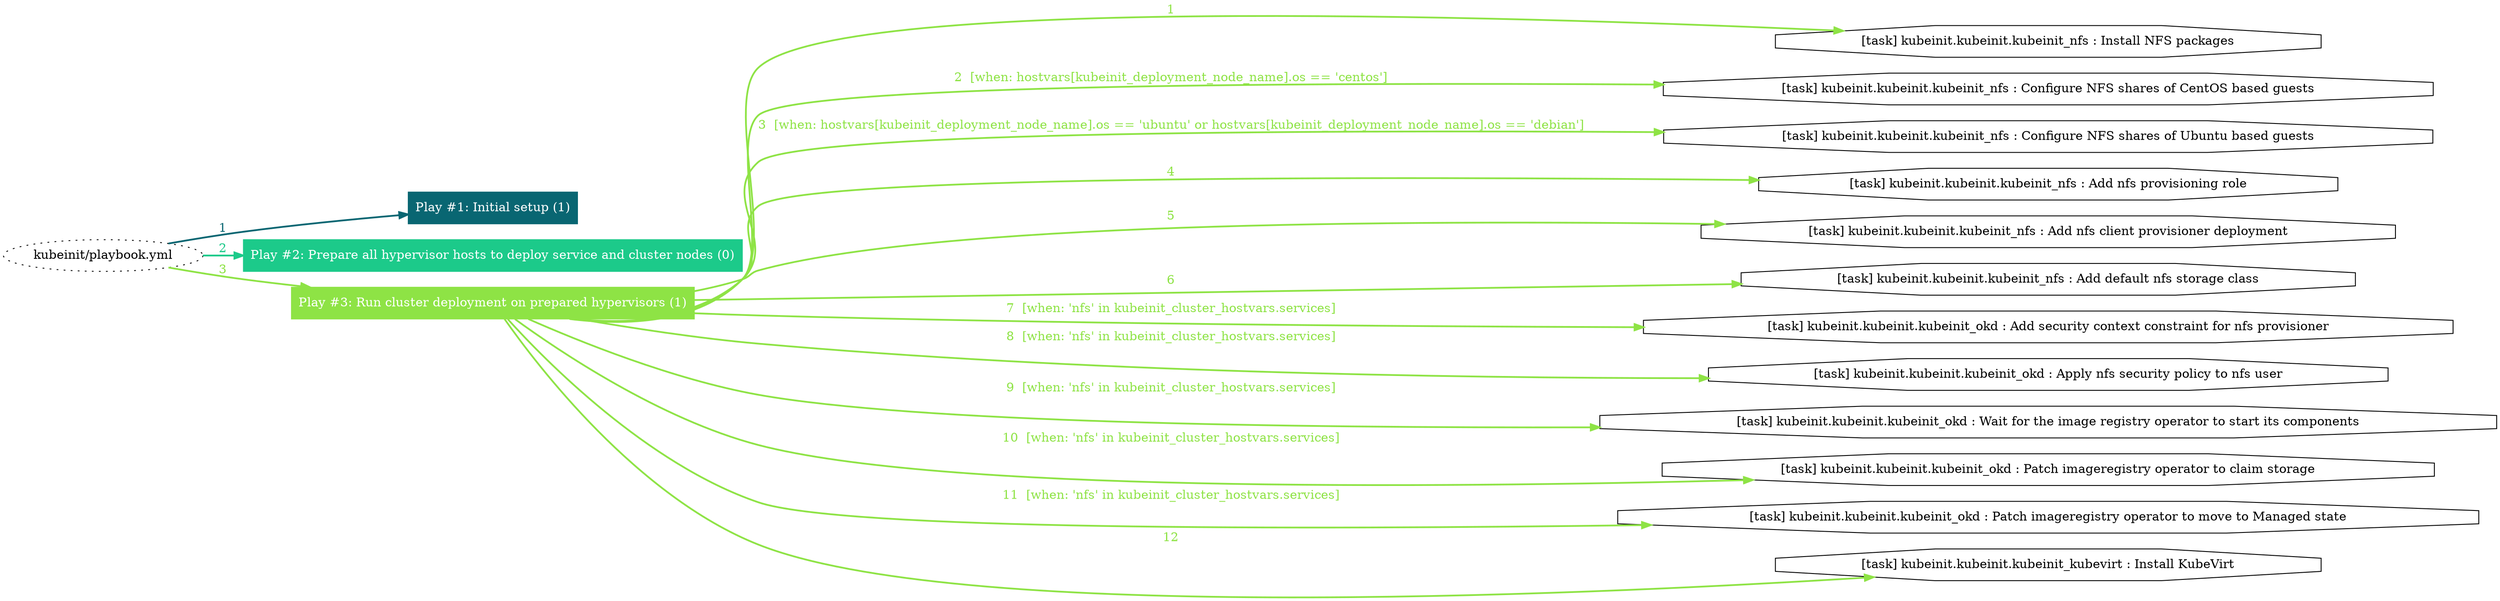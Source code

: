 digraph "kubeinit/playbook.yml "{
	graph [concentrate=true ordering=in rankdir=LR ratio=fill]
	edge [esep=5 sep=10]
	"kubeinit/playbook.yml" [id=root_node style=dotted]
	subgraph "Play #1: Initial setup (1) "{
		"Play #1: Initial setup (1)" [color="#096672" fontcolor="#ffffff" id="play_e02a3a41-db35-45c0-abfb-ad22f0545c2a" shape=box style=filled tooltip=localhost]
		"kubeinit/playbook.yml" -> "Play #1: Initial setup (1)" [label=1 color="#096672" fontcolor="#096672" id="edge_1ff47054-8746-4103-89e2-5a6d9ea7d8c3" style=bold]
	}
	subgraph "Play #2: Prepare all hypervisor hosts to deploy service and cluster nodes (0) "{
		"Play #2: Prepare all hypervisor hosts to deploy service and cluster nodes (0)" [color="#1cca8a" fontcolor="#ffffff" id="play_53083df4-bce2-4397-b40c-35d00ce4d60f" shape=box style=filled tooltip=""]
		"kubeinit/playbook.yml" -> "Play #2: Prepare all hypervisor hosts to deploy service and cluster nodes (0)" [label=2 color="#1cca8a" fontcolor="#1cca8a" id="edge_4bad8501-8e51-4dc1-b77d-015348e91ebc" style=bold]
	}
	subgraph "Play #3: Run cluster deployment on prepared hypervisors (1) "{
		"Play #3: Run cluster deployment on prepared hypervisors (1)" [color="#8ee345" fontcolor="#ffffff" id="play_97f3036f-2f83-4314-ab75-521141dee178" shape=box style=filled tooltip=localhost]
		"kubeinit/playbook.yml" -> "Play #3: Run cluster deployment on prepared hypervisors (1)" [label=3 color="#8ee345" fontcolor="#8ee345" id="edge_ed9e6d1c-5cb5-46e0-a380-68141d256098" style=bold]
		"task_38d8d894-d238-45f0-8ba0-2b359619dec1" [label="[task] kubeinit.kubeinit.kubeinit_nfs : Install NFS packages" id="task_38d8d894-d238-45f0-8ba0-2b359619dec1" shape=octagon tooltip="[task] kubeinit.kubeinit.kubeinit_nfs : Install NFS packages"]
		"Play #3: Run cluster deployment on prepared hypervisors (1)" -> "task_38d8d894-d238-45f0-8ba0-2b359619dec1" [label=1 color="#8ee345" fontcolor="#8ee345" id="edge_2a79e674-aeab-4b06-9e00-c04d5b398ecf" style=bold]
		"task_2a7c6c0d-61ea-4b99-98c6-d6dbafd2e722" [label="[task] kubeinit.kubeinit.kubeinit_nfs : Configure NFS shares of CentOS based guests" id="task_2a7c6c0d-61ea-4b99-98c6-d6dbafd2e722" shape=octagon tooltip="[task] kubeinit.kubeinit.kubeinit_nfs : Configure NFS shares of CentOS based guests"]
		"Play #3: Run cluster deployment on prepared hypervisors (1)" -> "task_2a7c6c0d-61ea-4b99-98c6-d6dbafd2e722" [label="2  [when: hostvars[kubeinit_deployment_node_name].os == 'centos']" color="#8ee345" fontcolor="#8ee345" id="edge_89a6bc41-59b7-4715-a638-8f41b7283f87" style=bold]
		"task_b530193d-fd91-46d8-a8e7-8567d80279dc" [label="[task] kubeinit.kubeinit.kubeinit_nfs : Configure NFS shares of Ubuntu based guests" id="task_b530193d-fd91-46d8-a8e7-8567d80279dc" shape=octagon tooltip="[task] kubeinit.kubeinit.kubeinit_nfs : Configure NFS shares of Ubuntu based guests"]
		"Play #3: Run cluster deployment on prepared hypervisors (1)" -> "task_b530193d-fd91-46d8-a8e7-8567d80279dc" [label="3  [when: hostvars[kubeinit_deployment_node_name].os == 'ubuntu' or hostvars[kubeinit_deployment_node_name].os == 'debian']" color="#8ee345" fontcolor="#8ee345" id="edge_1a2e89db-c4e0-4e40-b854-e349605a3d34" style=bold]
		"task_492b8a0f-12cb-449c-b9ca-d7b8f3743353" [label="[task] kubeinit.kubeinit.kubeinit_nfs : Add nfs provisioning role" id="task_492b8a0f-12cb-449c-b9ca-d7b8f3743353" shape=octagon tooltip="[task] kubeinit.kubeinit.kubeinit_nfs : Add nfs provisioning role"]
		"Play #3: Run cluster deployment on prepared hypervisors (1)" -> "task_492b8a0f-12cb-449c-b9ca-d7b8f3743353" [label=4 color="#8ee345" fontcolor="#8ee345" id="edge_082b7ac3-85cb-42ca-af1d-ac85ec50117e" style=bold]
		"task_5fad5a8d-9451-4f68-a71e-0e24d11a5ca0" [label="[task] kubeinit.kubeinit.kubeinit_nfs : Add nfs client provisioner deployment" id="task_5fad5a8d-9451-4f68-a71e-0e24d11a5ca0" shape=octagon tooltip="[task] kubeinit.kubeinit.kubeinit_nfs : Add nfs client provisioner deployment"]
		"Play #3: Run cluster deployment on prepared hypervisors (1)" -> "task_5fad5a8d-9451-4f68-a71e-0e24d11a5ca0" [label=5 color="#8ee345" fontcolor="#8ee345" id="edge_f31ad4a8-094e-430d-b6eb-917bd52b60db" style=bold]
		"task_3956ad33-a07b-47d3-9fb2-1618d7d5eb54" [label="[task] kubeinit.kubeinit.kubeinit_nfs : Add default nfs storage class" id="task_3956ad33-a07b-47d3-9fb2-1618d7d5eb54" shape=octagon tooltip="[task] kubeinit.kubeinit.kubeinit_nfs : Add default nfs storage class"]
		"Play #3: Run cluster deployment on prepared hypervisors (1)" -> "task_3956ad33-a07b-47d3-9fb2-1618d7d5eb54" [label=6 color="#8ee345" fontcolor="#8ee345" id="edge_350f8b0a-4698-4e4c-997b-95a02a0053d7" style=bold]
		"task_73b16c29-8224-4f11-a1c0-1a70269aa8e8" [label="[task] kubeinit.kubeinit.kubeinit_okd : Add security context constraint for nfs provisioner" id="task_73b16c29-8224-4f11-a1c0-1a70269aa8e8" shape=octagon tooltip="[task] kubeinit.kubeinit.kubeinit_okd : Add security context constraint for nfs provisioner"]
		"Play #3: Run cluster deployment on prepared hypervisors (1)" -> "task_73b16c29-8224-4f11-a1c0-1a70269aa8e8" [label="7  [when: 'nfs' in kubeinit_cluster_hostvars.services]" color="#8ee345" fontcolor="#8ee345" id="edge_281deb95-2e10-4476-a737-42cfd3cb23d6" style=bold]
		"task_450d4736-6f28-4189-a099-44c7128e1c87" [label="[task] kubeinit.kubeinit.kubeinit_okd : Apply nfs security policy to nfs user" id="task_450d4736-6f28-4189-a099-44c7128e1c87" shape=octagon tooltip="[task] kubeinit.kubeinit.kubeinit_okd : Apply nfs security policy to nfs user"]
		"Play #3: Run cluster deployment on prepared hypervisors (1)" -> "task_450d4736-6f28-4189-a099-44c7128e1c87" [label="8  [when: 'nfs' in kubeinit_cluster_hostvars.services]" color="#8ee345" fontcolor="#8ee345" id="edge_cc0cb056-d9b6-4b41-a953-e8b36e8f4d49" style=bold]
		"task_bee259b9-9419-44b1-8d1f-2b02dab3f5e3" [label="[task] kubeinit.kubeinit.kubeinit_okd : Wait for the image registry operator to start its components" id="task_bee259b9-9419-44b1-8d1f-2b02dab3f5e3" shape=octagon tooltip="[task] kubeinit.kubeinit.kubeinit_okd : Wait for the image registry operator to start its components"]
		"Play #3: Run cluster deployment on prepared hypervisors (1)" -> "task_bee259b9-9419-44b1-8d1f-2b02dab3f5e3" [label="9  [when: 'nfs' in kubeinit_cluster_hostvars.services]" color="#8ee345" fontcolor="#8ee345" id="edge_ff9c9b93-ad62-430b-bab3-78d647f2c779" style=bold]
		"task_31b2fef9-aee3-434f-9b52-6e08a08bc974" [label="[task] kubeinit.kubeinit.kubeinit_okd : Patch imageregistry operator to claim storage" id="task_31b2fef9-aee3-434f-9b52-6e08a08bc974" shape=octagon tooltip="[task] kubeinit.kubeinit.kubeinit_okd : Patch imageregistry operator to claim storage"]
		"Play #3: Run cluster deployment on prepared hypervisors (1)" -> "task_31b2fef9-aee3-434f-9b52-6e08a08bc974" [label="10  [when: 'nfs' in kubeinit_cluster_hostvars.services]" color="#8ee345" fontcolor="#8ee345" id="edge_98c50aa0-dafd-4848-8209-20f0c1d9370e" style=bold]
		"task_e88849ef-17ce-4835-99e7-aea0fee9e50b" [label="[task] kubeinit.kubeinit.kubeinit_okd : Patch imageregistry operator to move to Managed state" id="task_e88849ef-17ce-4835-99e7-aea0fee9e50b" shape=octagon tooltip="[task] kubeinit.kubeinit.kubeinit_okd : Patch imageregistry operator to move to Managed state"]
		"Play #3: Run cluster deployment on prepared hypervisors (1)" -> "task_e88849ef-17ce-4835-99e7-aea0fee9e50b" [label="11  [when: 'nfs' in kubeinit_cluster_hostvars.services]" color="#8ee345" fontcolor="#8ee345" id="edge_2d52fca5-d587-4aac-8246-a2f564766a27" style=bold]
		"task_0a8b7d75-d7ad-48a5-8e53-de239f9eae0b" [label="[task] kubeinit.kubeinit.kubeinit_kubevirt : Install KubeVirt" id="task_0a8b7d75-d7ad-48a5-8e53-de239f9eae0b" shape=octagon tooltip="[task] kubeinit.kubeinit.kubeinit_kubevirt : Install KubeVirt"]
		"Play #3: Run cluster deployment on prepared hypervisors (1)" -> "task_0a8b7d75-d7ad-48a5-8e53-de239f9eae0b" [label=12 color="#8ee345" fontcolor="#8ee345" id="edge_ec9ff927-5d3a-4bd3-a5e3-e59daef0ee6a" style=bold]
	}
}
